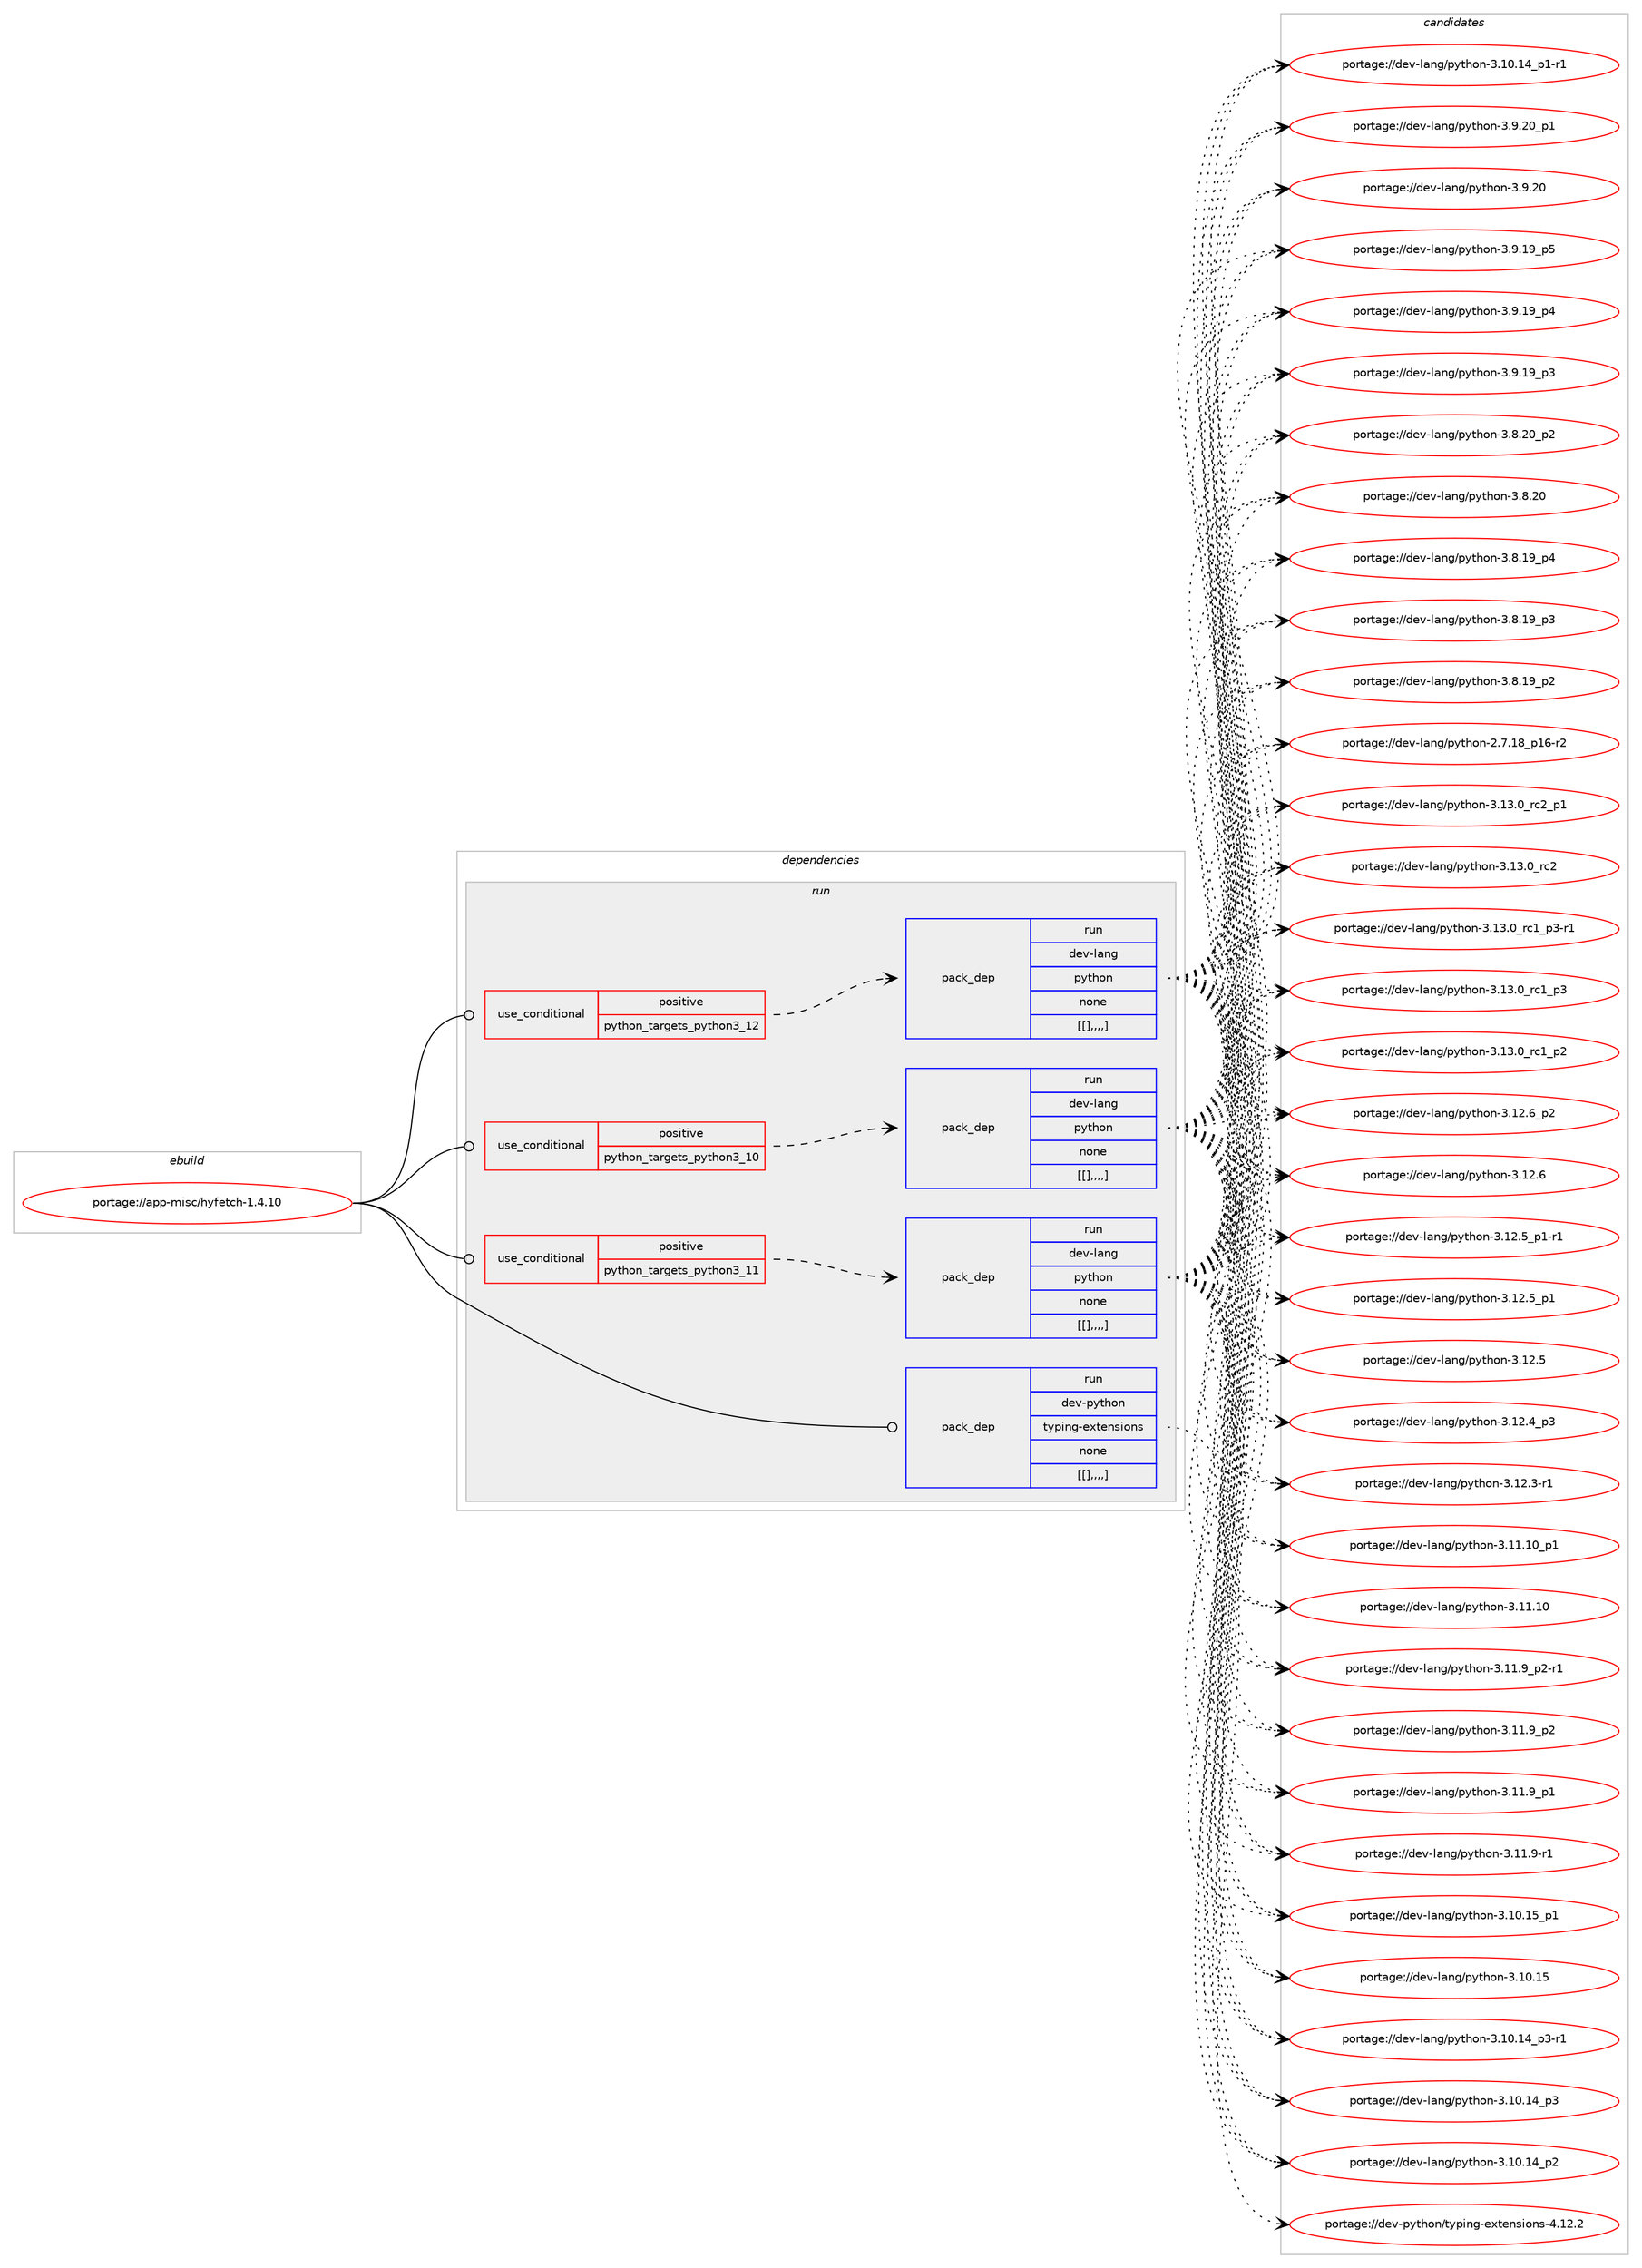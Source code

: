 digraph prolog {

# *************
# Graph options
# *************

newrank=true;
concentrate=true;
compound=true;
graph [rankdir=LR,fontname=Helvetica,fontsize=10,ranksep=1.5];#, ranksep=2.5, nodesep=0.2];
edge  [arrowhead=vee];
node  [fontname=Helvetica,fontsize=10];

# **********
# The ebuild
# **********

subgraph cluster_leftcol {
color=gray;
label=<<i>ebuild</i>>;
id [label="portage://app-misc/hyfetch-1.4.10", color=red, width=4, href="../app-misc/hyfetch-1.4.10.svg"];
}

# ****************
# The dependencies
# ****************

subgraph cluster_midcol {
color=gray;
label=<<i>dependencies</i>>;
subgraph cluster_compile {
fillcolor="#eeeeee";
style=filled;
label=<<i>compile</i>>;
}
subgraph cluster_compileandrun {
fillcolor="#eeeeee";
style=filled;
label=<<i>compile and run</i>>;
}
subgraph cluster_run {
fillcolor="#eeeeee";
style=filled;
label=<<i>run</i>>;
subgraph cond12492 {
dependency42530 [label=<<TABLE BORDER="0" CELLBORDER="1" CELLSPACING="0" CELLPADDING="4"><TR><TD ROWSPAN="3" CELLPADDING="10">use_conditional</TD></TR><TR><TD>positive</TD></TR><TR><TD>python_targets_python3_10</TD></TR></TABLE>>, shape=none, color=red];
subgraph pack29646 {
dependency42531 [label=<<TABLE BORDER="0" CELLBORDER="1" CELLSPACING="0" CELLPADDING="4" WIDTH="220"><TR><TD ROWSPAN="6" CELLPADDING="30">pack_dep</TD></TR><TR><TD WIDTH="110">run</TD></TR><TR><TD>dev-lang</TD></TR><TR><TD>python</TD></TR><TR><TD>none</TD></TR><TR><TD>[[],,,,]</TD></TR></TABLE>>, shape=none, color=blue];
}
dependency42530:e -> dependency42531:w [weight=20,style="dashed",arrowhead="vee"];
}
id:e -> dependency42530:w [weight=20,style="solid",arrowhead="odot"];
subgraph cond12493 {
dependency42532 [label=<<TABLE BORDER="0" CELLBORDER="1" CELLSPACING="0" CELLPADDING="4"><TR><TD ROWSPAN="3" CELLPADDING="10">use_conditional</TD></TR><TR><TD>positive</TD></TR><TR><TD>python_targets_python3_11</TD></TR></TABLE>>, shape=none, color=red];
subgraph pack29647 {
dependency42533 [label=<<TABLE BORDER="0" CELLBORDER="1" CELLSPACING="0" CELLPADDING="4" WIDTH="220"><TR><TD ROWSPAN="6" CELLPADDING="30">pack_dep</TD></TR><TR><TD WIDTH="110">run</TD></TR><TR><TD>dev-lang</TD></TR><TR><TD>python</TD></TR><TR><TD>none</TD></TR><TR><TD>[[],,,,]</TD></TR></TABLE>>, shape=none, color=blue];
}
dependency42532:e -> dependency42533:w [weight=20,style="dashed",arrowhead="vee"];
}
id:e -> dependency42532:w [weight=20,style="solid",arrowhead="odot"];
subgraph cond12494 {
dependency42534 [label=<<TABLE BORDER="0" CELLBORDER="1" CELLSPACING="0" CELLPADDING="4"><TR><TD ROWSPAN="3" CELLPADDING="10">use_conditional</TD></TR><TR><TD>positive</TD></TR><TR><TD>python_targets_python3_12</TD></TR></TABLE>>, shape=none, color=red];
subgraph pack29648 {
dependency42535 [label=<<TABLE BORDER="0" CELLBORDER="1" CELLSPACING="0" CELLPADDING="4" WIDTH="220"><TR><TD ROWSPAN="6" CELLPADDING="30">pack_dep</TD></TR><TR><TD WIDTH="110">run</TD></TR><TR><TD>dev-lang</TD></TR><TR><TD>python</TD></TR><TR><TD>none</TD></TR><TR><TD>[[],,,,]</TD></TR></TABLE>>, shape=none, color=blue];
}
dependency42534:e -> dependency42535:w [weight=20,style="dashed",arrowhead="vee"];
}
id:e -> dependency42534:w [weight=20,style="solid",arrowhead="odot"];
subgraph pack29649 {
dependency42536 [label=<<TABLE BORDER="0" CELLBORDER="1" CELLSPACING="0" CELLPADDING="4" WIDTH="220"><TR><TD ROWSPAN="6" CELLPADDING="30">pack_dep</TD></TR><TR><TD WIDTH="110">run</TD></TR><TR><TD>dev-python</TD></TR><TR><TD>typing-extensions</TD></TR><TR><TD>none</TD></TR><TR><TD>[[],,,,]</TD></TR></TABLE>>, shape=none, color=blue];
}
id:e -> dependency42536:w [weight=20,style="solid",arrowhead="odot"];
}
}

# **************
# The candidates
# **************

subgraph cluster_choices {
rank=same;
color=gray;
label=<<i>candidates</i>>;

subgraph choice29646 {
color=black;
nodesep=1;
choice100101118451089711010347112121116104111110455146495146489511499509511249 [label="portage://dev-lang/python-3.13.0_rc2_p1", color=red, width=4,href="../dev-lang/python-3.13.0_rc2_p1.svg"];
choice10010111845108971101034711212111610411111045514649514648951149950 [label="portage://dev-lang/python-3.13.0_rc2", color=red, width=4,href="../dev-lang/python-3.13.0_rc2.svg"];
choice1001011184510897110103471121211161041111104551464951464895114994995112514511449 [label="portage://dev-lang/python-3.13.0_rc1_p3-r1", color=red, width=4,href="../dev-lang/python-3.13.0_rc1_p3-r1.svg"];
choice100101118451089711010347112121116104111110455146495146489511499499511251 [label="portage://dev-lang/python-3.13.0_rc1_p3", color=red, width=4,href="../dev-lang/python-3.13.0_rc1_p3.svg"];
choice100101118451089711010347112121116104111110455146495146489511499499511250 [label="portage://dev-lang/python-3.13.0_rc1_p2", color=red, width=4,href="../dev-lang/python-3.13.0_rc1_p2.svg"];
choice100101118451089711010347112121116104111110455146495046549511250 [label="portage://dev-lang/python-3.12.6_p2", color=red, width=4,href="../dev-lang/python-3.12.6_p2.svg"];
choice10010111845108971101034711212111610411111045514649504654 [label="portage://dev-lang/python-3.12.6", color=red, width=4,href="../dev-lang/python-3.12.6.svg"];
choice1001011184510897110103471121211161041111104551464950465395112494511449 [label="portage://dev-lang/python-3.12.5_p1-r1", color=red, width=4,href="../dev-lang/python-3.12.5_p1-r1.svg"];
choice100101118451089711010347112121116104111110455146495046539511249 [label="portage://dev-lang/python-3.12.5_p1", color=red, width=4,href="../dev-lang/python-3.12.5_p1.svg"];
choice10010111845108971101034711212111610411111045514649504653 [label="portage://dev-lang/python-3.12.5", color=red, width=4,href="../dev-lang/python-3.12.5.svg"];
choice100101118451089711010347112121116104111110455146495046529511251 [label="portage://dev-lang/python-3.12.4_p3", color=red, width=4,href="../dev-lang/python-3.12.4_p3.svg"];
choice100101118451089711010347112121116104111110455146495046514511449 [label="portage://dev-lang/python-3.12.3-r1", color=red, width=4,href="../dev-lang/python-3.12.3-r1.svg"];
choice10010111845108971101034711212111610411111045514649494649489511249 [label="portage://dev-lang/python-3.11.10_p1", color=red, width=4,href="../dev-lang/python-3.11.10_p1.svg"];
choice1001011184510897110103471121211161041111104551464949464948 [label="portage://dev-lang/python-3.11.10", color=red, width=4,href="../dev-lang/python-3.11.10.svg"];
choice1001011184510897110103471121211161041111104551464949465795112504511449 [label="portage://dev-lang/python-3.11.9_p2-r1", color=red, width=4,href="../dev-lang/python-3.11.9_p2-r1.svg"];
choice100101118451089711010347112121116104111110455146494946579511250 [label="portage://dev-lang/python-3.11.9_p2", color=red, width=4,href="../dev-lang/python-3.11.9_p2.svg"];
choice100101118451089711010347112121116104111110455146494946579511249 [label="portage://dev-lang/python-3.11.9_p1", color=red, width=4,href="../dev-lang/python-3.11.9_p1.svg"];
choice100101118451089711010347112121116104111110455146494946574511449 [label="portage://dev-lang/python-3.11.9-r1", color=red, width=4,href="../dev-lang/python-3.11.9-r1.svg"];
choice10010111845108971101034711212111610411111045514649484649539511249 [label="portage://dev-lang/python-3.10.15_p1", color=red, width=4,href="../dev-lang/python-3.10.15_p1.svg"];
choice1001011184510897110103471121211161041111104551464948464953 [label="portage://dev-lang/python-3.10.15", color=red, width=4,href="../dev-lang/python-3.10.15.svg"];
choice100101118451089711010347112121116104111110455146494846495295112514511449 [label="portage://dev-lang/python-3.10.14_p3-r1", color=red, width=4,href="../dev-lang/python-3.10.14_p3-r1.svg"];
choice10010111845108971101034711212111610411111045514649484649529511251 [label="portage://dev-lang/python-3.10.14_p3", color=red, width=4,href="../dev-lang/python-3.10.14_p3.svg"];
choice10010111845108971101034711212111610411111045514649484649529511250 [label="portage://dev-lang/python-3.10.14_p2", color=red, width=4,href="../dev-lang/python-3.10.14_p2.svg"];
choice100101118451089711010347112121116104111110455146494846495295112494511449 [label="portage://dev-lang/python-3.10.14_p1-r1", color=red, width=4,href="../dev-lang/python-3.10.14_p1-r1.svg"];
choice100101118451089711010347112121116104111110455146574650489511249 [label="portage://dev-lang/python-3.9.20_p1", color=red, width=4,href="../dev-lang/python-3.9.20_p1.svg"];
choice10010111845108971101034711212111610411111045514657465048 [label="portage://dev-lang/python-3.9.20", color=red, width=4,href="../dev-lang/python-3.9.20.svg"];
choice100101118451089711010347112121116104111110455146574649579511253 [label="portage://dev-lang/python-3.9.19_p5", color=red, width=4,href="../dev-lang/python-3.9.19_p5.svg"];
choice100101118451089711010347112121116104111110455146574649579511252 [label="portage://dev-lang/python-3.9.19_p4", color=red, width=4,href="../dev-lang/python-3.9.19_p4.svg"];
choice100101118451089711010347112121116104111110455146574649579511251 [label="portage://dev-lang/python-3.9.19_p3", color=red, width=4,href="../dev-lang/python-3.9.19_p3.svg"];
choice100101118451089711010347112121116104111110455146564650489511250 [label="portage://dev-lang/python-3.8.20_p2", color=red, width=4,href="../dev-lang/python-3.8.20_p2.svg"];
choice10010111845108971101034711212111610411111045514656465048 [label="portage://dev-lang/python-3.8.20", color=red, width=4,href="../dev-lang/python-3.8.20.svg"];
choice100101118451089711010347112121116104111110455146564649579511252 [label="portage://dev-lang/python-3.8.19_p4", color=red, width=4,href="../dev-lang/python-3.8.19_p4.svg"];
choice100101118451089711010347112121116104111110455146564649579511251 [label="portage://dev-lang/python-3.8.19_p3", color=red, width=4,href="../dev-lang/python-3.8.19_p3.svg"];
choice100101118451089711010347112121116104111110455146564649579511250 [label="portage://dev-lang/python-3.8.19_p2", color=red, width=4,href="../dev-lang/python-3.8.19_p2.svg"];
choice100101118451089711010347112121116104111110455046554649569511249544511450 [label="portage://dev-lang/python-2.7.18_p16-r2", color=red, width=4,href="../dev-lang/python-2.7.18_p16-r2.svg"];
dependency42531:e -> choice100101118451089711010347112121116104111110455146495146489511499509511249:w [style=dotted,weight="100"];
dependency42531:e -> choice10010111845108971101034711212111610411111045514649514648951149950:w [style=dotted,weight="100"];
dependency42531:e -> choice1001011184510897110103471121211161041111104551464951464895114994995112514511449:w [style=dotted,weight="100"];
dependency42531:e -> choice100101118451089711010347112121116104111110455146495146489511499499511251:w [style=dotted,weight="100"];
dependency42531:e -> choice100101118451089711010347112121116104111110455146495146489511499499511250:w [style=dotted,weight="100"];
dependency42531:e -> choice100101118451089711010347112121116104111110455146495046549511250:w [style=dotted,weight="100"];
dependency42531:e -> choice10010111845108971101034711212111610411111045514649504654:w [style=dotted,weight="100"];
dependency42531:e -> choice1001011184510897110103471121211161041111104551464950465395112494511449:w [style=dotted,weight="100"];
dependency42531:e -> choice100101118451089711010347112121116104111110455146495046539511249:w [style=dotted,weight="100"];
dependency42531:e -> choice10010111845108971101034711212111610411111045514649504653:w [style=dotted,weight="100"];
dependency42531:e -> choice100101118451089711010347112121116104111110455146495046529511251:w [style=dotted,weight="100"];
dependency42531:e -> choice100101118451089711010347112121116104111110455146495046514511449:w [style=dotted,weight="100"];
dependency42531:e -> choice10010111845108971101034711212111610411111045514649494649489511249:w [style=dotted,weight="100"];
dependency42531:e -> choice1001011184510897110103471121211161041111104551464949464948:w [style=dotted,weight="100"];
dependency42531:e -> choice1001011184510897110103471121211161041111104551464949465795112504511449:w [style=dotted,weight="100"];
dependency42531:e -> choice100101118451089711010347112121116104111110455146494946579511250:w [style=dotted,weight="100"];
dependency42531:e -> choice100101118451089711010347112121116104111110455146494946579511249:w [style=dotted,weight="100"];
dependency42531:e -> choice100101118451089711010347112121116104111110455146494946574511449:w [style=dotted,weight="100"];
dependency42531:e -> choice10010111845108971101034711212111610411111045514649484649539511249:w [style=dotted,weight="100"];
dependency42531:e -> choice1001011184510897110103471121211161041111104551464948464953:w [style=dotted,weight="100"];
dependency42531:e -> choice100101118451089711010347112121116104111110455146494846495295112514511449:w [style=dotted,weight="100"];
dependency42531:e -> choice10010111845108971101034711212111610411111045514649484649529511251:w [style=dotted,weight="100"];
dependency42531:e -> choice10010111845108971101034711212111610411111045514649484649529511250:w [style=dotted,weight="100"];
dependency42531:e -> choice100101118451089711010347112121116104111110455146494846495295112494511449:w [style=dotted,weight="100"];
dependency42531:e -> choice100101118451089711010347112121116104111110455146574650489511249:w [style=dotted,weight="100"];
dependency42531:e -> choice10010111845108971101034711212111610411111045514657465048:w [style=dotted,weight="100"];
dependency42531:e -> choice100101118451089711010347112121116104111110455146574649579511253:w [style=dotted,weight="100"];
dependency42531:e -> choice100101118451089711010347112121116104111110455146574649579511252:w [style=dotted,weight="100"];
dependency42531:e -> choice100101118451089711010347112121116104111110455146574649579511251:w [style=dotted,weight="100"];
dependency42531:e -> choice100101118451089711010347112121116104111110455146564650489511250:w [style=dotted,weight="100"];
dependency42531:e -> choice10010111845108971101034711212111610411111045514656465048:w [style=dotted,weight="100"];
dependency42531:e -> choice100101118451089711010347112121116104111110455146564649579511252:w [style=dotted,weight="100"];
dependency42531:e -> choice100101118451089711010347112121116104111110455146564649579511251:w [style=dotted,weight="100"];
dependency42531:e -> choice100101118451089711010347112121116104111110455146564649579511250:w [style=dotted,weight="100"];
dependency42531:e -> choice100101118451089711010347112121116104111110455046554649569511249544511450:w [style=dotted,weight="100"];
}
subgraph choice29647 {
color=black;
nodesep=1;
choice100101118451089711010347112121116104111110455146495146489511499509511249 [label="portage://dev-lang/python-3.13.0_rc2_p1", color=red, width=4,href="../dev-lang/python-3.13.0_rc2_p1.svg"];
choice10010111845108971101034711212111610411111045514649514648951149950 [label="portage://dev-lang/python-3.13.0_rc2", color=red, width=4,href="../dev-lang/python-3.13.0_rc2.svg"];
choice1001011184510897110103471121211161041111104551464951464895114994995112514511449 [label="portage://dev-lang/python-3.13.0_rc1_p3-r1", color=red, width=4,href="../dev-lang/python-3.13.0_rc1_p3-r1.svg"];
choice100101118451089711010347112121116104111110455146495146489511499499511251 [label="portage://dev-lang/python-3.13.0_rc1_p3", color=red, width=4,href="../dev-lang/python-3.13.0_rc1_p3.svg"];
choice100101118451089711010347112121116104111110455146495146489511499499511250 [label="portage://dev-lang/python-3.13.0_rc1_p2", color=red, width=4,href="../dev-lang/python-3.13.0_rc1_p2.svg"];
choice100101118451089711010347112121116104111110455146495046549511250 [label="portage://dev-lang/python-3.12.6_p2", color=red, width=4,href="../dev-lang/python-3.12.6_p2.svg"];
choice10010111845108971101034711212111610411111045514649504654 [label="portage://dev-lang/python-3.12.6", color=red, width=4,href="../dev-lang/python-3.12.6.svg"];
choice1001011184510897110103471121211161041111104551464950465395112494511449 [label="portage://dev-lang/python-3.12.5_p1-r1", color=red, width=4,href="../dev-lang/python-3.12.5_p1-r1.svg"];
choice100101118451089711010347112121116104111110455146495046539511249 [label="portage://dev-lang/python-3.12.5_p1", color=red, width=4,href="../dev-lang/python-3.12.5_p1.svg"];
choice10010111845108971101034711212111610411111045514649504653 [label="portage://dev-lang/python-3.12.5", color=red, width=4,href="../dev-lang/python-3.12.5.svg"];
choice100101118451089711010347112121116104111110455146495046529511251 [label="portage://dev-lang/python-3.12.4_p3", color=red, width=4,href="../dev-lang/python-3.12.4_p3.svg"];
choice100101118451089711010347112121116104111110455146495046514511449 [label="portage://dev-lang/python-3.12.3-r1", color=red, width=4,href="../dev-lang/python-3.12.3-r1.svg"];
choice10010111845108971101034711212111610411111045514649494649489511249 [label="portage://dev-lang/python-3.11.10_p1", color=red, width=4,href="../dev-lang/python-3.11.10_p1.svg"];
choice1001011184510897110103471121211161041111104551464949464948 [label="portage://dev-lang/python-3.11.10", color=red, width=4,href="../dev-lang/python-3.11.10.svg"];
choice1001011184510897110103471121211161041111104551464949465795112504511449 [label="portage://dev-lang/python-3.11.9_p2-r1", color=red, width=4,href="../dev-lang/python-3.11.9_p2-r1.svg"];
choice100101118451089711010347112121116104111110455146494946579511250 [label="portage://dev-lang/python-3.11.9_p2", color=red, width=4,href="../dev-lang/python-3.11.9_p2.svg"];
choice100101118451089711010347112121116104111110455146494946579511249 [label="portage://dev-lang/python-3.11.9_p1", color=red, width=4,href="../dev-lang/python-3.11.9_p1.svg"];
choice100101118451089711010347112121116104111110455146494946574511449 [label="portage://dev-lang/python-3.11.9-r1", color=red, width=4,href="../dev-lang/python-3.11.9-r1.svg"];
choice10010111845108971101034711212111610411111045514649484649539511249 [label="portage://dev-lang/python-3.10.15_p1", color=red, width=4,href="../dev-lang/python-3.10.15_p1.svg"];
choice1001011184510897110103471121211161041111104551464948464953 [label="portage://dev-lang/python-3.10.15", color=red, width=4,href="../dev-lang/python-3.10.15.svg"];
choice100101118451089711010347112121116104111110455146494846495295112514511449 [label="portage://dev-lang/python-3.10.14_p3-r1", color=red, width=4,href="../dev-lang/python-3.10.14_p3-r1.svg"];
choice10010111845108971101034711212111610411111045514649484649529511251 [label="portage://dev-lang/python-3.10.14_p3", color=red, width=4,href="../dev-lang/python-3.10.14_p3.svg"];
choice10010111845108971101034711212111610411111045514649484649529511250 [label="portage://dev-lang/python-3.10.14_p2", color=red, width=4,href="../dev-lang/python-3.10.14_p2.svg"];
choice100101118451089711010347112121116104111110455146494846495295112494511449 [label="portage://dev-lang/python-3.10.14_p1-r1", color=red, width=4,href="../dev-lang/python-3.10.14_p1-r1.svg"];
choice100101118451089711010347112121116104111110455146574650489511249 [label="portage://dev-lang/python-3.9.20_p1", color=red, width=4,href="../dev-lang/python-3.9.20_p1.svg"];
choice10010111845108971101034711212111610411111045514657465048 [label="portage://dev-lang/python-3.9.20", color=red, width=4,href="../dev-lang/python-3.9.20.svg"];
choice100101118451089711010347112121116104111110455146574649579511253 [label="portage://dev-lang/python-3.9.19_p5", color=red, width=4,href="../dev-lang/python-3.9.19_p5.svg"];
choice100101118451089711010347112121116104111110455146574649579511252 [label="portage://dev-lang/python-3.9.19_p4", color=red, width=4,href="../dev-lang/python-3.9.19_p4.svg"];
choice100101118451089711010347112121116104111110455146574649579511251 [label="portage://dev-lang/python-3.9.19_p3", color=red, width=4,href="../dev-lang/python-3.9.19_p3.svg"];
choice100101118451089711010347112121116104111110455146564650489511250 [label="portage://dev-lang/python-3.8.20_p2", color=red, width=4,href="../dev-lang/python-3.8.20_p2.svg"];
choice10010111845108971101034711212111610411111045514656465048 [label="portage://dev-lang/python-3.8.20", color=red, width=4,href="../dev-lang/python-3.8.20.svg"];
choice100101118451089711010347112121116104111110455146564649579511252 [label="portage://dev-lang/python-3.8.19_p4", color=red, width=4,href="../dev-lang/python-3.8.19_p4.svg"];
choice100101118451089711010347112121116104111110455146564649579511251 [label="portage://dev-lang/python-3.8.19_p3", color=red, width=4,href="../dev-lang/python-3.8.19_p3.svg"];
choice100101118451089711010347112121116104111110455146564649579511250 [label="portage://dev-lang/python-3.8.19_p2", color=red, width=4,href="../dev-lang/python-3.8.19_p2.svg"];
choice100101118451089711010347112121116104111110455046554649569511249544511450 [label="portage://dev-lang/python-2.7.18_p16-r2", color=red, width=4,href="../dev-lang/python-2.7.18_p16-r2.svg"];
dependency42533:e -> choice100101118451089711010347112121116104111110455146495146489511499509511249:w [style=dotted,weight="100"];
dependency42533:e -> choice10010111845108971101034711212111610411111045514649514648951149950:w [style=dotted,weight="100"];
dependency42533:e -> choice1001011184510897110103471121211161041111104551464951464895114994995112514511449:w [style=dotted,weight="100"];
dependency42533:e -> choice100101118451089711010347112121116104111110455146495146489511499499511251:w [style=dotted,weight="100"];
dependency42533:e -> choice100101118451089711010347112121116104111110455146495146489511499499511250:w [style=dotted,weight="100"];
dependency42533:e -> choice100101118451089711010347112121116104111110455146495046549511250:w [style=dotted,weight="100"];
dependency42533:e -> choice10010111845108971101034711212111610411111045514649504654:w [style=dotted,weight="100"];
dependency42533:e -> choice1001011184510897110103471121211161041111104551464950465395112494511449:w [style=dotted,weight="100"];
dependency42533:e -> choice100101118451089711010347112121116104111110455146495046539511249:w [style=dotted,weight="100"];
dependency42533:e -> choice10010111845108971101034711212111610411111045514649504653:w [style=dotted,weight="100"];
dependency42533:e -> choice100101118451089711010347112121116104111110455146495046529511251:w [style=dotted,weight="100"];
dependency42533:e -> choice100101118451089711010347112121116104111110455146495046514511449:w [style=dotted,weight="100"];
dependency42533:e -> choice10010111845108971101034711212111610411111045514649494649489511249:w [style=dotted,weight="100"];
dependency42533:e -> choice1001011184510897110103471121211161041111104551464949464948:w [style=dotted,weight="100"];
dependency42533:e -> choice1001011184510897110103471121211161041111104551464949465795112504511449:w [style=dotted,weight="100"];
dependency42533:e -> choice100101118451089711010347112121116104111110455146494946579511250:w [style=dotted,weight="100"];
dependency42533:e -> choice100101118451089711010347112121116104111110455146494946579511249:w [style=dotted,weight="100"];
dependency42533:e -> choice100101118451089711010347112121116104111110455146494946574511449:w [style=dotted,weight="100"];
dependency42533:e -> choice10010111845108971101034711212111610411111045514649484649539511249:w [style=dotted,weight="100"];
dependency42533:e -> choice1001011184510897110103471121211161041111104551464948464953:w [style=dotted,weight="100"];
dependency42533:e -> choice100101118451089711010347112121116104111110455146494846495295112514511449:w [style=dotted,weight="100"];
dependency42533:e -> choice10010111845108971101034711212111610411111045514649484649529511251:w [style=dotted,weight="100"];
dependency42533:e -> choice10010111845108971101034711212111610411111045514649484649529511250:w [style=dotted,weight="100"];
dependency42533:e -> choice100101118451089711010347112121116104111110455146494846495295112494511449:w [style=dotted,weight="100"];
dependency42533:e -> choice100101118451089711010347112121116104111110455146574650489511249:w [style=dotted,weight="100"];
dependency42533:e -> choice10010111845108971101034711212111610411111045514657465048:w [style=dotted,weight="100"];
dependency42533:e -> choice100101118451089711010347112121116104111110455146574649579511253:w [style=dotted,weight="100"];
dependency42533:e -> choice100101118451089711010347112121116104111110455146574649579511252:w [style=dotted,weight="100"];
dependency42533:e -> choice100101118451089711010347112121116104111110455146574649579511251:w [style=dotted,weight="100"];
dependency42533:e -> choice100101118451089711010347112121116104111110455146564650489511250:w [style=dotted,weight="100"];
dependency42533:e -> choice10010111845108971101034711212111610411111045514656465048:w [style=dotted,weight="100"];
dependency42533:e -> choice100101118451089711010347112121116104111110455146564649579511252:w [style=dotted,weight="100"];
dependency42533:e -> choice100101118451089711010347112121116104111110455146564649579511251:w [style=dotted,weight="100"];
dependency42533:e -> choice100101118451089711010347112121116104111110455146564649579511250:w [style=dotted,weight="100"];
dependency42533:e -> choice100101118451089711010347112121116104111110455046554649569511249544511450:w [style=dotted,weight="100"];
}
subgraph choice29648 {
color=black;
nodesep=1;
choice100101118451089711010347112121116104111110455146495146489511499509511249 [label="portage://dev-lang/python-3.13.0_rc2_p1", color=red, width=4,href="../dev-lang/python-3.13.0_rc2_p1.svg"];
choice10010111845108971101034711212111610411111045514649514648951149950 [label="portage://dev-lang/python-3.13.0_rc2", color=red, width=4,href="../dev-lang/python-3.13.0_rc2.svg"];
choice1001011184510897110103471121211161041111104551464951464895114994995112514511449 [label="portage://dev-lang/python-3.13.0_rc1_p3-r1", color=red, width=4,href="../dev-lang/python-3.13.0_rc1_p3-r1.svg"];
choice100101118451089711010347112121116104111110455146495146489511499499511251 [label="portage://dev-lang/python-3.13.0_rc1_p3", color=red, width=4,href="../dev-lang/python-3.13.0_rc1_p3.svg"];
choice100101118451089711010347112121116104111110455146495146489511499499511250 [label="portage://dev-lang/python-3.13.0_rc1_p2", color=red, width=4,href="../dev-lang/python-3.13.0_rc1_p2.svg"];
choice100101118451089711010347112121116104111110455146495046549511250 [label="portage://dev-lang/python-3.12.6_p2", color=red, width=4,href="../dev-lang/python-3.12.6_p2.svg"];
choice10010111845108971101034711212111610411111045514649504654 [label="portage://dev-lang/python-3.12.6", color=red, width=4,href="../dev-lang/python-3.12.6.svg"];
choice1001011184510897110103471121211161041111104551464950465395112494511449 [label="portage://dev-lang/python-3.12.5_p1-r1", color=red, width=4,href="../dev-lang/python-3.12.5_p1-r1.svg"];
choice100101118451089711010347112121116104111110455146495046539511249 [label="portage://dev-lang/python-3.12.5_p1", color=red, width=4,href="../dev-lang/python-3.12.5_p1.svg"];
choice10010111845108971101034711212111610411111045514649504653 [label="portage://dev-lang/python-3.12.5", color=red, width=4,href="../dev-lang/python-3.12.5.svg"];
choice100101118451089711010347112121116104111110455146495046529511251 [label="portage://dev-lang/python-3.12.4_p3", color=red, width=4,href="../dev-lang/python-3.12.4_p3.svg"];
choice100101118451089711010347112121116104111110455146495046514511449 [label="portage://dev-lang/python-3.12.3-r1", color=red, width=4,href="../dev-lang/python-3.12.3-r1.svg"];
choice10010111845108971101034711212111610411111045514649494649489511249 [label="portage://dev-lang/python-3.11.10_p1", color=red, width=4,href="../dev-lang/python-3.11.10_p1.svg"];
choice1001011184510897110103471121211161041111104551464949464948 [label="portage://dev-lang/python-3.11.10", color=red, width=4,href="../dev-lang/python-3.11.10.svg"];
choice1001011184510897110103471121211161041111104551464949465795112504511449 [label="portage://dev-lang/python-3.11.9_p2-r1", color=red, width=4,href="../dev-lang/python-3.11.9_p2-r1.svg"];
choice100101118451089711010347112121116104111110455146494946579511250 [label="portage://dev-lang/python-3.11.9_p2", color=red, width=4,href="../dev-lang/python-3.11.9_p2.svg"];
choice100101118451089711010347112121116104111110455146494946579511249 [label="portage://dev-lang/python-3.11.9_p1", color=red, width=4,href="../dev-lang/python-3.11.9_p1.svg"];
choice100101118451089711010347112121116104111110455146494946574511449 [label="portage://dev-lang/python-3.11.9-r1", color=red, width=4,href="../dev-lang/python-3.11.9-r1.svg"];
choice10010111845108971101034711212111610411111045514649484649539511249 [label="portage://dev-lang/python-3.10.15_p1", color=red, width=4,href="../dev-lang/python-3.10.15_p1.svg"];
choice1001011184510897110103471121211161041111104551464948464953 [label="portage://dev-lang/python-3.10.15", color=red, width=4,href="../dev-lang/python-3.10.15.svg"];
choice100101118451089711010347112121116104111110455146494846495295112514511449 [label="portage://dev-lang/python-3.10.14_p3-r1", color=red, width=4,href="../dev-lang/python-3.10.14_p3-r1.svg"];
choice10010111845108971101034711212111610411111045514649484649529511251 [label="portage://dev-lang/python-3.10.14_p3", color=red, width=4,href="../dev-lang/python-3.10.14_p3.svg"];
choice10010111845108971101034711212111610411111045514649484649529511250 [label="portage://dev-lang/python-3.10.14_p2", color=red, width=4,href="../dev-lang/python-3.10.14_p2.svg"];
choice100101118451089711010347112121116104111110455146494846495295112494511449 [label="portage://dev-lang/python-3.10.14_p1-r1", color=red, width=4,href="../dev-lang/python-3.10.14_p1-r1.svg"];
choice100101118451089711010347112121116104111110455146574650489511249 [label="portage://dev-lang/python-3.9.20_p1", color=red, width=4,href="../dev-lang/python-3.9.20_p1.svg"];
choice10010111845108971101034711212111610411111045514657465048 [label="portage://dev-lang/python-3.9.20", color=red, width=4,href="../dev-lang/python-3.9.20.svg"];
choice100101118451089711010347112121116104111110455146574649579511253 [label="portage://dev-lang/python-3.9.19_p5", color=red, width=4,href="../dev-lang/python-3.9.19_p5.svg"];
choice100101118451089711010347112121116104111110455146574649579511252 [label="portage://dev-lang/python-3.9.19_p4", color=red, width=4,href="../dev-lang/python-3.9.19_p4.svg"];
choice100101118451089711010347112121116104111110455146574649579511251 [label="portage://dev-lang/python-3.9.19_p3", color=red, width=4,href="../dev-lang/python-3.9.19_p3.svg"];
choice100101118451089711010347112121116104111110455146564650489511250 [label="portage://dev-lang/python-3.8.20_p2", color=red, width=4,href="../dev-lang/python-3.8.20_p2.svg"];
choice10010111845108971101034711212111610411111045514656465048 [label="portage://dev-lang/python-3.8.20", color=red, width=4,href="../dev-lang/python-3.8.20.svg"];
choice100101118451089711010347112121116104111110455146564649579511252 [label="portage://dev-lang/python-3.8.19_p4", color=red, width=4,href="../dev-lang/python-3.8.19_p4.svg"];
choice100101118451089711010347112121116104111110455146564649579511251 [label="portage://dev-lang/python-3.8.19_p3", color=red, width=4,href="../dev-lang/python-3.8.19_p3.svg"];
choice100101118451089711010347112121116104111110455146564649579511250 [label="portage://dev-lang/python-3.8.19_p2", color=red, width=4,href="../dev-lang/python-3.8.19_p2.svg"];
choice100101118451089711010347112121116104111110455046554649569511249544511450 [label="portage://dev-lang/python-2.7.18_p16-r2", color=red, width=4,href="../dev-lang/python-2.7.18_p16-r2.svg"];
dependency42535:e -> choice100101118451089711010347112121116104111110455146495146489511499509511249:w [style=dotted,weight="100"];
dependency42535:e -> choice10010111845108971101034711212111610411111045514649514648951149950:w [style=dotted,weight="100"];
dependency42535:e -> choice1001011184510897110103471121211161041111104551464951464895114994995112514511449:w [style=dotted,weight="100"];
dependency42535:e -> choice100101118451089711010347112121116104111110455146495146489511499499511251:w [style=dotted,weight="100"];
dependency42535:e -> choice100101118451089711010347112121116104111110455146495146489511499499511250:w [style=dotted,weight="100"];
dependency42535:e -> choice100101118451089711010347112121116104111110455146495046549511250:w [style=dotted,weight="100"];
dependency42535:e -> choice10010111845108971101034711212111610411111045514649504654:w [style=dotted,weight="100"];
dependency42535:e -> choice1001011184510897110103471121211161041111104551464950465395112494511449:w [style=dotted,weight="100"];
dependency42535:e -> choice100101118451089711010347112121116104111110455146495046539511249:w [style=dotted,weight="100"];
dependency42535:e -> choice10010111845108971101034711212111610411111045514649504653:w [style=dotted,weight="100"];
dependency42535:e -> choice100101118451089711010347112121116104111110455146495046529511251:w [style=dotted,weight="100"];
dependency42535:e -> choice100101118451089711010347112121116104111110455146495046514511449:w [style=dotted,weight="100"];
dependency42535:e -> choice10010111845108971101034711212111610411111045514649494649489511249:w [style=dotted,weight="100"];
dependency42535:e -> choice1001011184510897110103471121211161041111104551464949464948:w [style=dotted,weight="100"];
dependency42535:e -> choice1001011184510897110103471121211161041111104551464949465795112504511449:w [style=dotted,weight="100"];
dependency42535:e -> choice100101118451089711010347112121116104111110455146494946579511250:w [style=dotted,weight="100"];
dependency42535:e -> choice100101118451089711010347112121116104111110455146494946579511249:w [style=dotted,weight="100"];
dependency42535:e -> choice100101118451089711010347112121116104111110455146494946574511449:w [style=dotted,weight="100"];
dependency42535:e -> choice10010111845108971101034711212111610411111045514649484649539511249:w [style=dotted,weight="100"];
dependency42535:e -> choice1001011184510897110103471121211161041111104551464948464953:w [style=dotted,weight="100"];
dependency42535:e -> choice100101118451089711010347112121116104111110455146494846495295112514511449:w [style=dotted,weight="100"];
dependency42535:e -> choice10010111845108971101034711212111610411111045514649484649529511251:w [style=dotted,weight="100"];
dependency42535:e -> choice10010111845108971101034711212111610411111045514649484649529511250:w [style=dotted,weight="100"];
dependency42535:e -> choice100101118451089711010347112121116104111110455146494846495295112494511449:w [style=dotted,weight="100"];
dependency42535:e -> choice100101118451089711010347112121116104111110455146574650489511249:w [style=dotted,weight="100"];
dependency42535:e -> choice10010111845108971101034711212111610411111045514657465048:w [style=dotted,weight="100"];
dependency42535:e -> choice100101118451089711010347112121116104111110455146574649579511253:w [style=dotted,weight="100"];
dependency42535:e -> choice100101118451089711010347112121116104111110455146574649579511252:w [style=dotted,weight="100"];
dependency42535:e -> choice100101118451089711010347112121116104111110455146574649579511251:w [style=dotted,weight="100"];
dependency42535:e -> choice100101118451089711010347112121116104111110455146564650489511250:w [style=dotted,weight="100"];
dependency42535:e -> choice10010111845108971101034711212111610411111045514656465048:w [style=dotted,weight="100"];
dependency42535:e -> choice100101118451089711010347112121116104111110455146564649579511252:w [style=dotted,weight="100"];
dependency42535:e -> choice100101118451089711010347112121116104111110455146564649579511251:w [style=dotted,weight="100"];
dependency42535:e -> choice100101118451089711010347112121116104111110455146564649579511250:w [style=dotted,weight="100"];
dependency42535:e -> choice100101118451089711010347112121116104111110455046554649569511249544511450:w [style=dotted,weight="100"];
}
subgraph choice29649 {
color=black;
nodesep=1;
choice10010111845112121116104111110471161211121051101034510112011610111011510511111011545524649504650 [label="portage://dev-python/typing-extensions-4.12.2", color=red, width=4,href="../dev-python/typing-extensions-4.12.2.svg"];
dependency42536:e -> choice10010111845112121116104111110471161211121051101034510112011610111011510511111011545524649504650:w [style=dotted,weight="100"];
}
}

}

